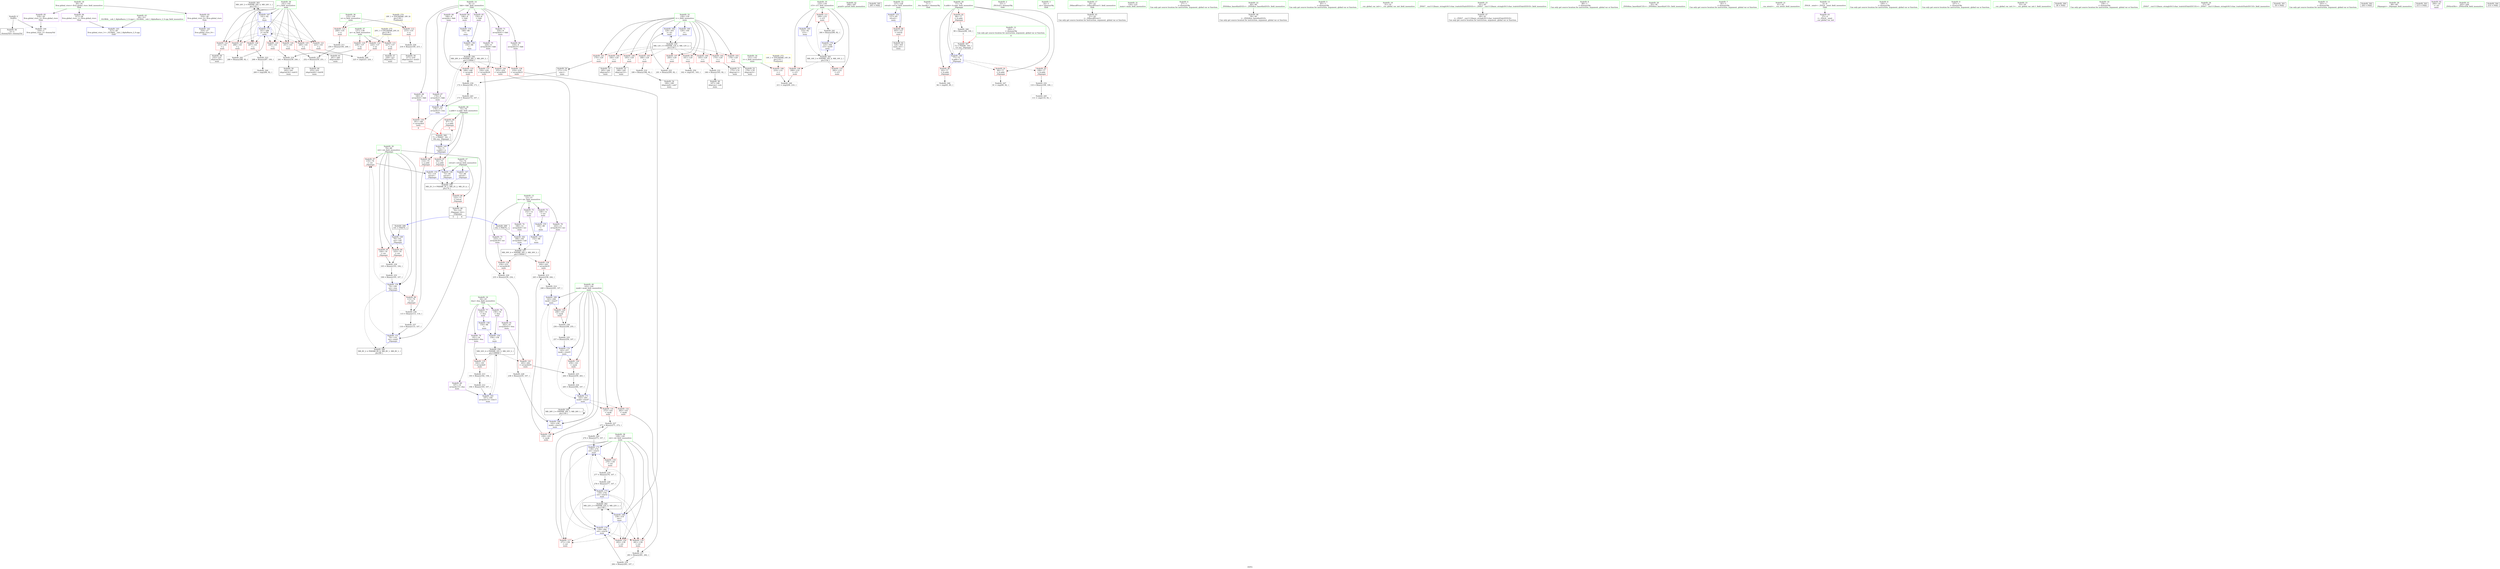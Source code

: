 digraph "SVFG" {
	label="SVFG";

	Node0x55af8d60dbf0 [shape=record,color=grey,label="{NodeID: 0\nNullPtr}"];
	Node0x55af8d60dbf0 -> Node0x55af8d62b890[style=solid];
	Node0x55af8d60dbf0 -> Node0x55af8d632ba0[style=solid];
	Node0x55af8d6487b0 [shape=record,color=black,label="{NodeID: 263\nMR_24V_2 = PHI(MR_24V_4, MR_24V_1, )\npts\{142 \}\n}"];
	Node0x55af8d6487b0 -> Node0x55af8d633e80[style=dashed];
	Node0x55af8d62c570 [shape=record,color=red,label="{NodeID: 97\n119\<--79\n\<--ret\n_Z4pangxi\n}"];
	Node0x55af8d62c570 -> Node0x55af8d633250[style=solid];
	Node0x55af8d62a0c0 [shape=record,color=green,label="{NodeID: 14\n8\<--11\nfakt\<--fakt_field_insensitive\nGlob }"];
	Node0x55af8d62a0c0 -> Node0x55af8d62d9b0[style=solid];
	Node0x55af8d62a0c0 -> Node0x55af8d62da80[style=solid];
	Node0x55af8d62a0c0 -> Node0x55af8d62db50[style=solid];
	Node0x55af8d62a0c0 -> Node0x55af8d62dc20[style=solid];
	Node0x55af8d62a0c0 -> Node0x55af8d62dcf0[style=solid];
	Node0x55af8d62a0c0 -> Node0x55af8d62ddc0[style=solid];
	Node0x55af8d62a0c0 -> Node0x55af8d62de90[style=solid];
	Node0x55af8d62a0c0 -> Node0x55af8d62df60[style=solid];
	Node0x55af8d62c0b0 [shape=record,color=red,label="{NodeID: 111\n299\<--133\n\<--i15\nmain\n}"];
	Node0x55af8d62c0b0 -> Node0x55af8d63a370[style=solid];
	Node0x55af8d62aad0 [shape=record,color=green,label="{NodeID: 28\n75\<--76\na.addr\<--a.addr_field_insensitive\n_Z4pangxi\n}"];
	Node0x55af8d62aad0 -> Node0x55af8d62ecf0[style=solid];
	Node0x55af8d62aad0 -> Node0x55af8d62edc0[style=solid];
	Node0x55af8d62aad0 -> Node0x55af8d62ee90[style=solid];
	Node0x55af8d62aad0 -> Node0x55af8d632ca0[style=solid];
	Node0x55af8d631c00 [shape=record,color=red,label="{NodeID: 125\n260\<--141\n\<--j\nmain\n}"];
	Node0x55af8d631c00 -> Node0x55af8d62d740[style=solid];
	Node0x55af8d62b690 [shape=record,color=green,label="{NodeID: 42\n296\<--297\nprintf\<--printf_field_insensitive\n}"];
	Node0x55af8d657dc0 [shape=record,color=black,label="{NodeID: 305\n295 = PHI()\n}"];
	Node0x55af8d6386f0 [shape=record,color=grey,label="{NodeID: 222\n201 = Binary(200, 92, )\n}"];
	Node0x55af8d6386f0 -> Node0x55af8d633c10[style=solid];
	Node0x55af8d632760 [shape=record,color=red,label="{NodeID: 139\n244\<--243\n\<--arrayidx35\nmain\n}"];
	Node0x55af8d632760 -> Node0x55af8d637c70[style=solid];
	Node0x55af8d62d330 [shape=record,color=black,label="{NodeID: 56\n217\<--216\nidxprom22\<--mul21\nmain\n}"];
	Node0x55af8d639bf0 [shape=record,color=grey,label="{NodeID: 236\n115 = Binary(113, 114, )\n}"];
	Node0x55af8d639bf0 -> Node0x55af8d639d70[style=solid];
	Node0x55af8d633320 [shape=record,color=blue,label="{NodeID: 153\n127\<--85\nretval\<--\nmain\n}"];
	Node0x55af8d633320 -> Node0x55af8d62c640[style=dashed];
	Node0x55af8d62de90 [shape=record,color=purple,label="{NodeID: 70\n229\<--8\narrayidx28\<--fakt\nmain\n}"];
	Node0x55af8d62de90 -> Node0x55af8d6325c0[style=solid];
	Node0x55af8d630460 [shape=record,color=grey,label="{NodeID: 250\n162 = cmp(161, 163, )\n}"];
	Node0x55af8d633e80 [shape=record,color=blue,label="{NodeID: 167\n141\<--92\nj\<--\nmain\n}"];
	Node0x55af8d633e80 -> Node0x55af8d6318c0[style=dashed];
	Node0x55af8d633e80 -> Node0x55af8d631990[style=dashed];
	Node0x55af8d633e80 -> Node0x55af8d631a60[style=dashed];
	Node0x55af8d633e80 -> Node0x55af8d631b30[style=dashed];
	Node0x55af8d633e80 -> Node0x55af8d631c00[style=dashed];
	Node0x55af8d633e80 -> Node0x55af8d631cd0[style=dashed];
	Node0x55af8d633e80 -> Node0x55af8d631da0[style=dashed];
	Node0x55af8d633e80 -> Node0x55af8d634500[style=dashed];
	Node0x55af8d633e80 -> Node0x55af8d6487b0[style=dashed];
	Node0x55af8d62ea20 [shape=record,color=purple,label="{NodeID: 84\n317\<--26\nllvm.global_ctors_1\<--llvm.global_ctors\nGlob }"];
	Node0x55af8d62ea20 -> Node0x55af8d632aa0[style=solid];
	Node0x55af8d6217a0 [shape=record,color=green,label="{NodeID: 1\n7\<--1\n__dso_handle\<--dummyObj\nGlob }"];
	Node0x55af8d648cb0 [shape=record,color=black,label="{NodeID: 264\nMR_26V_2 = PHI(MR_26V_3, MR_26V_1, )\npts\{144 \}\n}"];
	Node0x55af8d648cb0 -> Node0x55af8d633f50[style=dashed];
	Node0x55af8d648cb0 -> Node0x55af8d648cb0[style=dashed];
	Node0x55af8d62c640 [shape=record,color=red,label="{NodeID: 98\n303\<--127\n\<--retval\nmain\n}"];
	Node0x55af8d62c640 -> Node0x55af8d62d810[style=solid];
	Node0x55af8d62a150 [shape=record,color=green,label="{NodeID: 15\n12\<--15\ninv\<--inv_field_insensitive\nGlob }"];
	Node0x55af8d62a150 -> Node0x55af8d62e030[style=solid];
	Node0x55af8d62a150 -> Node0x55af8d62e100[style=solid];
	Node0x55af8d62a150 -> Node0x55af8d62e1d0[style=solid];
	Node0x55af8d62a150 -> Node0x55af8d62e2a0[style=solid];
	Node0x55af8d62a150 -> Node0x55af8d62e370[style=solid];
	Node0x55af8d62c180 [shape=record,color=red,label="{NodeID: 112\n215\<--135\n\<--n\nmain\n}"];
	Node0x55af8d62c180 -> Node0x55af8d638cf0[style=solid];
	Node0x55af8d62aba0 [shape=record,color=green,label="{NodeID: 29\n77\<--78\nb.addr\<--b.addr_field_insensitive\n_Z4pangxi\n}"];
	Node0x55af8d62aba0 -> Node0x55af8d62ef60[style=solid];
	Node0x55af8d62aba0 -> Node0x55af8d62f030[style=solid];
	Node0x55af8d62aba0 -> Node0x55af8d62f100[style=solid];
	Node0x55af8d62aba0 -> Node0x55af8d62f1d0[style=solid];
	Node0x55af8d62aba0 -> Node0x55af8d632d70[style=solid];
	Node0x55af8d631cd0 [shape=record,color=red,label="{NodeID: 126\n267\<--141\n\<--j\nmain\n}"];
	Node0x55af8d631cd0 -> Node0x55af8d638870[style=solid];
	Node0x55af8d62b790 [shape=record,color=green,label="{NodeID: 43\n28\<--311\n_GLOBAL__sub_I_AlphaRazra_2_0.cpp\<--_GLOBAL__sub_I_AlphaRazra_2_0.cpp_field_insensitive\n}"];
	Node0x55af8d62b790 -> Node0x55af8d632aa0[style=solid];
	Node0x55af8d657e90 [shape=record,color=black,label="{NodeID: 306\n71 = PHI(97, 181, )\n0th arg _Z4pangxi }"];
	Node0x55af8d657e90 -> Node0x55af8d632ca0[style=solid];
	Node0x55af8d638870 [shape=record,color=grey,label="{NodeID: 223\n268 = Binary(267, 100, )\n}"];
	Node0x55af8d638870 -> Node0x55af8d63a7f0[style=solid];
	Node0x55af8d632830 [shape=record,color=red,label="{NodeID: 140\n255\<--254\n\<--arrayidx41\nmain\n}"];
	Node0x55af8d632830 -> Node0x55af8d639ef0[style=solid];
	Node0x55af8d62d400 [shape=record,color=black,label="{NodeID: 57\n228\<--227\nidxprom27\<--\nmain\n}"];
	Node0x55af8d639d70 [shape=record,color=grey,label="{NodeID: 237\n116 = Binary(115, 107, )\n}"];
	Node0x55af8d639d70 -> Node0x55af8d633180[style=solid];
	Node0x55af8d6333f0 [shape=record,color=blue,label="{NodeID: 154\n146\<--88\n\<--\nmain\n}"];
	Node0x55af8d6333f0 -> Node0x55af8d633590[style=dashed];
	Node0x55af8d62df60 [shape=record,color=purple,label="{NodeID: 71\n254\<--8\narrayidx41\<--fakt\nmain\n}"];
	Node0x55af8d62df60 -> Node0x55af8d632830[style=solid];
	Node0x55af8d633f50 [shape=record,color=blue,label="{NodeID: 168\n143\<--236\nnyak\<--rem32\nmain\n}"];
	Node0x55af8d633f50 -> Node0x55af8d631e70[style=dashed];
	Node0x55af8d633f50 -> Node0x55af8d634020[style=dashed];
	Node0x55af8d62eb20 [shape=record,color=purple,label="{NodeID: 85\n318\<--26\nllvm.global_ctors_2\<--llvm.global_ctors\nGlob }"];
	Node0x55af8d62eb20 -> Node0x55af8d632ba0[style=solid];
	Node0x55af8d60dfe0 [shape=record,color=green,label="{NodeID: 2\n23\<--1\n_ZSt3cin\<--dummyObj\nGlob }"];
	Node0x55af8d62c710 [shape=record,color=red,label="{NodeID: 99\n161\<--129\n\<--i\nmain\n}"];
	Node0x55af8d62c710 -> Node0x55af8d630460[style=solid];
	Node0x55af8d62a1e0 [shape=record,color=green,label="{NodeID: 16\n16\<--19\ndua\<--dua_field_insensitive\nGlob }"];
	Node0x55af8d62a1e0 -> Node0x55af8d62e440[style=solid];
	Node0x55af8d62a1e0 -> Node0x55af8d62e510[style=solid];
	Node0x55af8d62a1e0 -> Node0x55af8d62e5e0[style=solid];
	Node0x55af8d62a1e0 -> Node0x55af8d62e6b0[style=solid];
	Node0x55af8d62a1e0 -> Node0x55af8d62e780[style=solid];
	Node0x55af8d62c250 [shape=record,color=red,label="{NodeID: 113\n249\<--135\n\<--n\nmain\n}"];
	Node0x55af8d62c250 -> Node0x55af8d6376b0[style=solid];
	Node0x55af8d62ac70 [shape=record,color=green,label="{NodeID: 30\n79\<--80\nret\<--ret_field_insensitive\n_Z4pangxi\n}"];
	Node0x55af8d62ac70 -> Node0x55af8d62f2a0[style=solid];
	Node0x55af8d62ac70 -> Node0x55af8d62f370[style=solid];
	Node0x55af8d62ac70 -> Node0x55af8d62c4a0[style=solid];
	Node0x55af8d62ac70 -> Node0x55af8d62c570[style=solid];
	Node0x55af8d62ac70 -> Node0x55af8d632fe0[style=solid];
	Node0x55af8d62ac70 -> Node0x55af8d6330b0[style=solid];
	Node0x55af8d62ac70 -> Node0x55af8d633180[style=solid];
	Node0x55af8d630260 [shape=record,color=grey,label="{NodeID: 210\n189 = Binary(188, 92, )\n}"];
	Node0x55af8d630260 -> Node0x55af8d62d190[style=solid];
	Node0x55af8d631da0 [shape=record,color=red,label="{NodeID: 127\n288\<--141\n\<--j\nmain\n}"];
	Node0x55af8d631da0 -> Node0x55af8d63a4f0[style=solid];
	Node0x55af8d62b890 [shape=record,color=black,label="{NodeID: 44\n2\<--3\ndummyVal\<--dummyVal\n}"];
	Node0x55af8d658190 [shape=record,color=black,label="{NodeID: 307\n72 = PHI(99, 183, )\n1st arg _Z4pangxi }"];
	Node0x55af8d658190 -> Node0x55af8d632d70[style=solid];
	Node0x55af8d6389f0 [shape=record,color=grey,label="{NodeID: 224\n265 = Binary(264, 107, )\n}"];
	Node0x55af8d6389f0 -> Node0x55af8d6341c0[style=solid];
	Node0x55af8d632900 [shape=record,color=red,label="{NodeID: 141\n263\<--262\n\<--arrayidx45\nmain\n}"];
	Node0x55af8d632900 -> Node0x55af8d638b70[style=solid];
	Node0x55af8d62d4d0 [shape=record,color=black,label="{NodeID: 58\n232\<--231\nidxprom29\<--\nmain\n}"];
	Node0x55af8d639ef0 [shape=record,color=grey,label="{NodeID: 238\n256 = Binary(248, 255, )\n}"];
	Node0x55af8d639ef0 -> Node0x55af8d639a70[style=solid];
	Node0x55af8d6334c0 [shape=record,color=blue,label="{NodeID: 155\n148\<--88\n\<--\nmain\n}"];
	Node0x55af8d6334c0 -> Node0x55af8d633660[style=dashed];
	Node0x55af8d62e030 [shape=record,color=purple,label="{NodeID: 72\n148\<--12\n\<--inv\nmain\n}"];
	Node0x55af8d62e030 -> Node0x55af8d6334c0[style=solid];
	Node0x55af8d634020 [shape=record,color=blue,label="{NodeID: 169\n143\<--246\nnyak\<--rem37\nmain\n}"];
	Node0x55af8d634020 -> Node0x55af8d631f40[style=dashed];
	Node0x55af8d634020 -> Node0x55af8d6340f0[style=dashed];
	Node0x55af8d62ec20 [shape=record,color=red,label="{NodeID: 86\n122\<--73\n\<--retval\n_Z4pangxi\n}"];
	Node0x55af8d62ec20 -> Node0x55af8d62ccb0[style=solid];
	Node0x55af8d60dcc0 [shape=record,color=green,label="{NodeID: 3\n24\<--1\n.str\<--dummyObj\nGlob }"];
	Node0x55af8d62c7e0 [shape=record,color=red,label="{NodeID: 100\n165\<--129\n\<--i\nmain\n}"];
	Node0x55af8d62c7e0 -> Node0x55af8d639470[style=solid];
	Node0x55af8d62a270 [shape=record,color=green,label="{NodeID: 17\n20\<--22\n_Z4bacaB5cxx11\<--_Z4bacaB5cxx11_field_insensitive\nGlob }"];
	Node0x55af8d62a270 -> Node0x55af8d62b990[style=solid];
	Node0x55af8d62c320 [shape=record,color=red,label="{NodeID: 114\n224\<--137\n\<--m\nmain\n}"];
	Node0x55af8d62c320 -> Node0x55af8d63af70[style=solid];
	Node0x55af8d62ad40 [shape=record,color=green,label="{NodeID: 31\n124\<--125\nmain\<--main_field_insensitive\n}"];
	Node0x55af8d6376b0 [shape=record,color=grey,label="{NodeID: 211\n250 = Binary(100, 249, )\n}"];
	Node0x55af8d6376b0 -> Node0x55af8d638570[style=solid];
	Node0x55af8d631e70 [shape=record,color=red,label="{NodeID: 128\n238\<--143\n\<--nyak\nmain\n}"];
	Node0x55af8d631e70 -> Node0x55af8d637c70[style=solid];
	Node0x55af8d62b990 [shape=record,color=black,label="{NodeID: 45\n21\<--20\n\<--_Z4bacaB5cxx11\nCan only get source location for instruction, argument, global var or function.}"];
	Node0x55af8d638b70 [shape=record,color=grey,label="{NodeID: 225\n264 = Binary(259, 263, )\n}"];
	Node0x55af8d638b70 -> Node0x55af8d6389f0[style=solid];
	Node0x55af8d6329d0 [shape=record,color=blue,label="{NodeID: 142\n316\<--27\nllvm.global_ctors_0\<--\nGlob }"];
	Node0x55af8d62d5a0 [shape=record,color=black,label="{NodeID: 59\n242\<--241\nidxprom34\<--sub33\nmain\n}"];
	Node0x55af8d63a070 [shape=record,color=grey,label="{NodeID: 239\n105 = Binary(103, 104, )\n}"];
	Node0x55af8d63a070 -> Node0x55af8d639770[style=solid];
	Node0x55af8d633590 [shape=record,color=blue,label="{NodeID: 156\n150\<--88\n\<--\nmain\n}"];
	Node0x55af8d633590 -> Node0x55af8d6464b0[style=dashed];
	Node0x55af8d62e100 [shape=record,color=purple,label="{NodeID: 73\n152\<--12\n\<--inv\nmain\n}"];
	Node0x55af8d62e100 -> Node0x55af8d633660[style=solid];
	Node0x55af8d6340f0 [shape=record,color=blue,label="{NodeID: 170\n143\<--257\nnyak\<--rem43\nmain\n}"];
	Node0x55af8d6340f0 -> Node0x55af8d632010[style=dashed];
	Node0x55af8d6340f0 -> Node0x55af8d6341c0[style=dashed];
	Node0x55af8d62ecf0 [shape=record,color=red,label="{NodeID: 87\n94\<--75\n\<--a.addr\n_Z4pangxi\n}"];
	Node0x55af8d62ecf0 -> Node0x55af8d632f10[style=solid];
	Node0x55af8d60dd50 [shape=record,color=green,label="{NodeID: 4\n27\<--1\n\<--dummyObj\nCan only get source location for instruction, argument, global var or function.}"];
	Node0x55af8d62c8b0 [shape=record,color=red,label="{NodeID: 101\n170\<--129\n\<--i\nmain\n}"];
	Node0x55af8d62c8b0 -> Node0x55af8d62ce50[style=solid];
	Node0x55af8d62a300 [shape=record,color=green,label="{NodeID: 18\n26\<--30\nllvm.global_ctors\<--llvm.global_ctors_field_insensitive\nGlob }"];
	Node0x55af8d62a300 -> Node0x55af8d62e920[style=solid];
	Node0x55af8d62a300 -> Node0x55af8d62ea20[style=solid];
	Node0x55af8d62a300 -> Node0x55af8d62eb20[style=solid];
	Node0x55af8d631460 [shape=record,color=red,label="{NodeID: 115\n227\<--137\n\<--m\nmain\n}"];
	Node0x55af8d631460 -> Node0x55af8d62d400[style=solid];
	Node0x55af8d62ae40 [shape=record,color=green,label="{NodeID: 32\n127\<--128\nretval\<--retval_field_insensitive\nmain\n}"];
	Node0x55af8d62ae40 -> Node0x55af8d62c640[style=solid];
	Node0x55af8d62ae40 -> Node0x55af8d633320[style=solid];
	Node0x55af8d6377f0 [shape=record,color=grey,label="{NodeID: 212\n194 = Binary(193, 107, )\n}"];
	Node0x55af8d6377f0 -> Node0x55af8d633b40[style=solid];
	Node0x55af8d631f40 [shape=record,color=red,label="{NodeID: 129\n248\<--143\n\<--nyak\nmain\n}"];
	Node0x55af8d631f40 -> Node0x55af8d639ef0[style=solid];
	Node0x55af8d62ba90 [shape=record,color=black,label="{NodeID: 46\n39\<--40\n\<--_ZNSt8ios_base4InitD1Ev\nCan only get source location for instruction, argument, global var or function.}"];
	Node0x55af8d638cf0 [shape=record,color=grey,label="{NodeID: 226\n216 = Binary(100, 215, )\n}"];
	Node0x55af8d638cf0 -> Node0x55af8d62d330[style=solid];
	Node0x55af8d632aa0 [shape=record,color=blue,label="{NodeID: 143\n317\<--28\nllvm.global_ctors_1\<--_GLOBAL__sub_I_AlphaRazra_2_0.cpp\nGlob }"];
	Node0x55af8d62d670 [shape=record,color=black,label="{NodeID: 60\n253\<--252\nidxprom40\<--sub39\nmain\n}"];
	Node0x55af8d63a1f0 [shape=record,color=grey,label="{NodeID: 240\n99 = Binary(98, 100, )\n|{<s0>5}}"];
	Node0x55af8d63a1f0:s0 -> Node0x55af8d658190[style=solid,color=red];
	Node0x55af8d633660 [shape=record,color=blue,label="{NodeID: 157\n152\<--88\n\<--\nmain\n}"];
	Node0x55af8d633660 -> Node0x55af8d6469b0[style=dashed];
	Node0x55af8d62e1d0 [shape=record,color=purple,label="{NodeID: 74\n186\<--12\narrayidx6\<--inv\nmain\n}"];
	Node0x55af8d62e1d0 -> Node0x55af8d633a70[style=solid];
	Node0x55af8d6341c0 [shape=record,color=blue,label="{NodeID: 171\n143\<--265\nnyak\<--rem47\nmain\n}"];
	Node0x55af8d6341c0 -> Node0x55af8d6320e0[style=dashed];
	Node0x55af8d6341c0 -> Node0x55af8d6321b0[style=dashed];
	Node0x55af8d6341c0 -> Node0x55af8d633f50[style=dashed];
	Node0x55af8d6341c0 -> Node0x55af8d648cb0[style=dashed];
	Node0x55af8d62edc0 [shape=record,color=red,label="{NodeID: 88\n97\<--75\n\<--a.addr\n_Z4pangxi\n|{<s0>5}}"];
	Node0x55af8d62edc0:s0 -> Node0x55af8d657e90[style=solid,color=red];
	Node0x55af8d6296c0 [shape=record,color=green,label="{NodeID: 5\n85\<--1\n\<--dummyObj\nCan only get source location for instruction, argument, global var or function.}"];
	Node0x55af8d62c980 [shape=record,color=red,label="{NodeID: 102\n174\<--129\n\<--i\nmain\n}"];
	Node0x55af8d62c980 -> Node0x55af8d62cf20[style=solid];
	Node0x55af8d62a390 [shape=record,color=green,label="{NodeID: 19\n31\<--32\n__cxx_global_var_init\<--__cxx_global_var_init_field_insensitive\n}"];
	Node0x55af8d6314f0 [shape=record,color=red,label="{NodeID: 116\n239\<--137\n\<--m\nmain\n}"];
	Node0x55af8d6314f0 -> Node0x55af8d638270[style=solid];
	Node0x55af8d62af10 [shape=record,color=green,label="{NodeID: 33\n129\<--130\ni\<--i_field_insensitive\nmain\n}"];
	Node0x55af8d62af10 -> Node0x55af8d62c710[style=solid];
	Node0x55af8d62af10 -> Node0x55af8d62c7e0[style=solid];
	Node0x55af8d62af10 -> Node0x55af8d62c8b0[style=solid];
	Node0x55af8d62af10 -> Node0x55af8d62c980[style=solid];
	Node0x55af8d62af10 -> Node0x55af8d62ca50[style=solid];
	Node0x55af8d62af10 -> Node0x55af8d62cb20[style=solid];
	Node0x55af8d62af10 -> Node0x55af8d62cbf0[style=solid];
	Node0x55af8d62af10 -> Node0x55af8d62bca0[style=solid];
	Node0x55af8d62af10 -> Node0x55af8d62bd70[style=solid];
	Node0x55af8d62af10 -> Node0x55af8d6338d0[style=solid];
	Node0x55af8d62af10 -> Node0x55af8d633c10[style=solid];
	Node0x55af8d637970 [shape=record,color=grey,label="{NodeID: 213\n193 = Binary(192, 158, )\n}"];
	Node0x55af8d637970 -> Node0x55af8d6377f0[style=solid];
	Node0x55af8d632010 [shape=record,color=red,label="{NodeID: 130\n259\<--143\n\<--nyak\nmain\n}"];
	Node0x55af8d632010 -> Node0x55af8d638b70[style=solid];
	Node0x55af8d62bb90 [shape=record,color=black,label="{NodeID: 47\n60\<--61\n\<--_ZNSt7__cxx1112basic_stringIcSt11char_traitsIcESaIcEED1Ev\nCan only get source location for instruction, argument, global var or function.}"];
	Node0x55af8d638e70 [shape=record,color=grey,label="{NodeID: 227\n273 = Binary(271, 272, )\n}"];
	Node0x55af8d638e70 -> Node0x55af8d6383f0[style=solid];
	Node0x55af8d632ba0 [shape=record,color=blue, style = dotted,label="{NodeID: 144\n318\<--3\nllvm.global_ctors_2\<--dummyVal\nGlob }"];
	Node0x55af8d62d740 [shape=record,color=black,label="{NodeID: 61\n261\<--260\nidxprom44\<--\nmain\n}"];
	Node0x55af8d63a370 [shape=record,color=grey,label="{NodeID: 241\n300 = Binary(299, 92, )\n}"];
	Node0x55af8d63a370 -> Node0x55af8d6345d0[style=solid];
	Node0x55af8d633730 [shape=record,color=blue,label="{NodeID: 158\n154\<--88\n\<--\nmain\n}"];
	Node0x55af8d633730 -> Node0x55af8d633800[style=dashed];
	Node0x55af8d62e2a0 [shape=record,color=purple,label="{NodeID: 75\n233\<--12\narrayidx30\<--inv\nmain\n}"];
	Node0x55af8d62e2a0 -> Node0x55af8d632690[style=solid];
	Node0x55af8d645fb0 [shape=record,color=black,label="{NodeID: 255\nMR_12V_3 = PHI(MR_12V_4, MR_12V_2, )\npts\{130 \}\n}"];
	Node0x55af8d645fb0 -> Node0x55af8d62c710[style=dashed];
	Node0x55af8d645fb0 -> Node0x55af8d62c7e0[style=dashed];
	Node0x55af8d645fb0 -> Node0x55af8d62c8b0[style=dashed];
	Node0x55af8d645fb0 -> Node0x55af8d62c980[style=dashed];
	Node0x55af8d645fb0 -> Node0x55af8d62ca50[style=dashed];
	Node0x55af8d645fb0 -> Node0x55af8d62cb20[style=dashed];
	Node0x55af8d645fb0 -> Node0x55af8d62cbf0[style=dashed];
	Node0x55af8d645fb0 -> Node0x55af8d62bca0[style=dashed];
	Node0x55af8d645fb0 -> Node0x55af8d62bd70[style=dashed];
	Node0x55af8d645fb0 -> Node0x55af8d633c10[style=dashed];
	Node0x55af8d634290 [shape=record,color=blue,label="{NodeID: 172\n139\<--274\nret\<--rem51\nmain\n}"];
	Node0x55af8d634290 -> Node0x55af8d631650[style=dashed];
	Node0x55af8d634290 -> Node0x55af8d634360[style=dashed];
	Node0x55af8d62ee90 [shape=record,color=red,label="{NodeID: 89\n114\<--75\n\<--a.addr\n_Z4pangxi\n}"];
	Node0x55af8d62ee90 -> Node0x55af8d639bf0[style=solid];
	Node0x55af8d629750 [shape=record,color=green,label="{NodeID: 6\n88\<--1\n\<--dummyObj\nCan only get source location for instruction, argument, global var or function.}"];
	Node0x55af8d62ca50 [shape=record,color=red,label="{NodeID: 103\n178\<--129\n\<--i\nmain\n}"];
	Node0x55af8d62ca50 -> Node0x55af8d62cff0[style=solid];
	Node0x55af8d62a420 [shape=record,color=green,label="{NodeID: 20\n35\<--36\n_ZNSt8ios_base4InitC1Ev\<--_ZNSt8ios_base4InitC1Ev_field_insensitive\n}"];
	Node0x55af8d631580 [shape=record,color=red,label="{NodeID: 117\n271\<--139\n\<--ret\nmain\n}"];
	Node0x55af8d631580 -> Node0x55af8d638e70[style=solid];
	Node0x55af8d62afe0 [shape=record,color=green,label="{NodeID: 34\n131\<--132\nt\<--t_field_insensitive\nmain\n}"];
	Node0x55af8d62afe0 -> Node0x55af8d62be40[style=solid];
	Node0x55af8d637af0 [shape=record,color=grey,label="{NodeID: 214\n246 = Binary(245, 107, )\n}"];
	Node0x55af8d637af0 -> Node0x55af8d634020[style=solid];
	Node0x55af8d6320e0 [shape=record,color=red,label="{NodeID: 131\n272\<--143\n\<--nyak\nmain\n}"];
	Node0x55af8d6320e0 -> Node0x55af8d638e70[style=solid];
	Node0x55af8d62ccb0 [shape=record,color=black,label="{NodeID: 48\n70\<--122\n_Z4pangxi_ret\<--\n_Z4pangxi\n|{<s0>5|<s1>6}}"];
	Node0x55af8d62ccb0:s0 -> Node0x55af8d368ee0[style=solid,color=blue];
	Node0x55af8d62ccb0:s1 -> Node0x55af8d656d40[style=solid,color=blue];
	Node0x55af8d638ff0 [shape=record,color=grey,label="{NodeID: 228\n236 = Binary(235, 107, )\n}"];
	Node0x55af8d638ff0 -> Node0x55af8d633f50[style=solid];
	Node0x55af8d632ca0 [shape=record,color=blue,label="{NodeID: 145\n75\<--71\na.addr\<--a\n_Z4pangxi\n}"];
	Node0x55af8d632ca0 -> Node0x55af8d62ecf0[style=dashed];
	Node0x55af8d632ca0 -> Node0x55af8d62edc0[style=dashed];
	Node0x55af8d632ca0 -> Node0x55af8d62ee90[style=dashed];
	Node0x55af8d62d810 [shape=record,color=black,label="{NodeID: 62\n126\<--303\nmain_ret\<--\nmain\n}"];
	Node0x55af8d63a4f0 [shape=record,color=grey,label="{NodeID: 242\n289 = Binary(288, 92, )\n}"];
	Node0x55af8d63a4f0 -> Node0x55af8d634500[style=solid];
	Node0x55af8d633800 [shape=record,color=blue,label="{NodeID: 159\n156\<--158\n\<--\nmain\n}"];
	Node0x55af8d633800 -> Node0x55af8d646eb0[style=dashed];
	Node0x55af8d62e370 [shape=record,color=purple,label="{NodeID: 76\n243\<--12\narrayidx35\<--inv\nmain\n}"];
	Node0x55af8d62e370 -> Node0x55af8d632760[style=solid];
	Node0x55af8d6464b0 [shape=record,color=black,label="{NodeID: 256\nMR_28V_4 = PHI(MR_28V_5, MR_28V_3, )\npts\{110000 \}\n}"];
	Node0x55af8d6464b0 -> Node0x55af8d632280[style=dashed];
	Node0x55af8d6464b0 -> Node0x55af8d6324f0[style=dashed];
	Node0x55af8d6464b0 -> Node0x55af8d6325c0[style=dashed];
	Node0x55af8d6464b0 -> Node0x55af8d632830[style=dashed];
	Node0x55af8d6464b0 -> Node0x55af8d6339a0[style=dashed];
	Node0x55af8d634360 [shape=record,color=blue,label="{NodeID: 173\n139\<--278\nret\<--rem52\nmain\n}"];
	Node0x55af8d634360 -> Node0x55af8d631580[style=dashed];
	Node0x55af8d634360 -> Node0x55af8d631720[style=dashed];
	Node0x55af8d634360 -> Node0x55af8d6317f0[style=dashed];
	Node0x55af8d634360 -> Node0x55af8d634290[style=dashed];
	Node0x55af8d634360 -> Node0x55af8d634430[style=dashed];
	Node0x55af8d634360 -> Node0x55af8d6482b0[style=dashed];
	Node0x55af8d62ef60 [shape=record,color=red,label="{NodeID: 90\n83\<--77\n\<--b.addr\n_Z4pangxi\n}"];
	Node0x55af8d62ef60 -> Node0x55af8d63aaf0[style=solid];
	Node0x55af8d6297e0 [shape=record,color=green,label="{NodeID: 7\n92\<--1\n\<--dummyObj\nCan only get source location for instruction, argument, global var or function.}"];
	Node0x55af8d62cb20 [shape=record,color=red,label="{NodeID: 104\n184\<--129\n\<--i\nmain\n}"];
	Node0x55af8d62cb20 -> Node0x55af8d62d0c0[style=solid];
	Node0x55af8d62a4f0 [shape=record,color=green,label="{NodeID: 21\n41\<--42\n__cxa_atexit\<--__cxa_atexit_field_insensitive\n}"];
	Node0x55af8d631650 [shape=record,color=red,label="{NodeID: 118\n276\<--139\n\<--ret\nmain\n}"];
	Node0x55af8d631650 -> Node0x55af8d6380f0[style=solid];
	Node0x55af8d62b0b0 [shape=record,color=green,label="{NodeID: 35\n133\<--134\ni15\<--i15_field_insensitive\nmain\n}"];
	Node0x55af8d62b0b0 -> Node0x55af8d62bf10[style=solid];
	Node0x55af8d62b0b0 -> Node0x55af8d62bfe0[style=solid];
	Node0x55af8d62b0b0 -> Node0x55af8d62c0b0[style=solid];
	Node0x55af8d62b0b0 -> Node0x55af8d633ce0[style=solid];
	Node0x55af8d62b0b0 -> Node0x55af8d6345d0[style=solid];
	Node0x55af8d368ee0 [shape=record,color=black,label="{NodeID: 298\n101 = PHI(70, )\n}"];
	Node0x55af8d368ee0 -> Node0x55af8d632fe0[style=solid];
	Node0x55af8d637c70 [shape=record,color=grey,label="{NodeID: 215\n245 = Binary(238, 244, )\n}"];
	Node0x55af8d637c70 -> Node0x55af8d637af0[style=solid];
	Node0x55af8d6321b0 [shape=record,color=red,label="{NodeID: 132\n282\<--143\n\<--nyak\nmain\n}"];
	Node0x55af8d6321b0 -> Node0x55af8d637f70[style=solid];
	Node0x55af8d62cd80 [shape=record,color=black,label="{NodeID: 49\n167\<--166\nidxprom\<--sub\nmain\n}"];
	Node0x55af8d639170 [shape=record,color=grey,label="{NodeID: 229\n235 = Binary(230, 234, )\n}"];
	Node0x55af8d639170 -> Node0x55af8d638ff0[style=solid];
	Node0x55af8d632d70 [shape=record,color=blue,label="{NodeID: 146\n77\<--72\nb.addr\<--b\n_Z4pangxi\n}"];
	Node0x55af8d632d70 -> Node0x55af8d62ef60[style=dashed];
	Node0x55af8d632d70 -> Node0x55af8d62f030[style=dashed];
	Node0x55af8d632d70 -> Node0x55af8d62f100[style=dashed];
	Node0x55af8d632d70 -> Node0x55af8d62f1d0[style=dashed];
	Node0x55af8d62d8e0 [shape=record,color=purple,label="{NodeID: 63\n37\<--4\n\<--_ZStL8__ioinit\n__cxx_global_var_init\n}"];
	Node0x55af8d63a670 [shape=record,color=grey,label="{NodeID: 243\n173 = Binary(172, 107, )\n}"];
	Node0x55af8d63a670 -> Node0x55af8d6339a0[style=solid];
	Node0x55af8d6338d0 [shape=record,color=blue,label="{NodeID: 160\n129\<--100\ni\<--\nmain\n}"];
	Node0x55af8d6338d0 -> Node0x55af8d645fb0[style=dashed];
	Node0x55af8d62e440 [shape=record,color=purple,label="{NodeID: 77\n154\<--16\n\<--dua\nmain\n}"];
	Node0x55af8d62e440 -> Node0x55af8d633730[style=solid];
	Node0x55af8d6469b0 [shape=record,color=black,label="{NodeID: 257\nMR_30V_4 = PHI(MR_30V_5, MR_30V_3, )\npts\{150000 \}\n}"];
	Node0x55af8d6469b0 -> Node0x55af8d632690[style=dashed];
	Node0x55af8d6469b0 -> Node0x55af8d632760[style=dashed];
	Node0x55af8d6469b0 -> Node0x55af8d633a70[style=dashed];
	Node0x55af8d634430 [shape=record,color=blue,label="{NodeID: 174\n139\<--284\nret\<--rem54\nmain\n}"];
	Node0x55af8d634430 -> Node0x55af8d631580[style=dashed];
	Node0x55af8d634430 -> Node0x55af8d631720[style=dashed];
	Node0x55af8d634430 -> Node0x55af8d6317f0[style=dashed];
	Node0x55af8d634430 -> Node0x55af8d634290[style=dashed];
	Node0x55af8d634430 -> Node0x55af8d634430[style=dashed];
	Node0x55af8d634430 -> Node0x55af8d6482b0[style=dashed];
	Node0x55af8d62f030 [shape=record,color=red,label="{NodeID: 91\n90\<--77\n\<--b.addr\n_Z4pangxi\n}"];
	Node0x55af8d62f030 -> Node0x55af8d63ac70[style=solid];
	Node0x55af8d60e130 [shape=record,color=green,label="{NodeID: 8\n100\<--1\n\<--dummyObj\nCan only get source location for instruction, argument, global var or function.}"];
	Node0x55af8d62cbf0 [shape=record,color=red,label="{NodeID: 105\n188\<--129\n\<--i\nmain\n}"];
	Node0x55af8d62cbf0 -> Node0x55af8d630260[style=solid];
	Node0x55af8d62a5c0 [shape=record,color=green,label="{NodeID: 22\n40\<--46\n_ZNSt8ios_base4InitD1Ev\<--_ZNSt8ios_base4InitD1Ev_field_insensitive\n}"];
	Node0x55af8d62a5c0 -> Node0x55af8d62ba90[style=solid];
	Node0x55af8d631720 [shape=record,color=red,label="{NodeID: 119\n281\<--139\n\<--ret\nmain\n}"];
	Node0x55af8d631720 -> Node0x55af8d637f70[style=solid];
	Node0x55af8d62b180 [shape=record,color=green,label="{NodeID: 36\n135\<--136\nn\<--n_field_insensitive\nmain\n}"];
	Node0x55af8d62b180 -> Node0x55af8d62c180[style=solid];
	Node0x55af8d62b180 -> Node0x55af8d62c250[style=solid];
	Node0x55af8d656d40 [shape=record,color=black,label="{NodeID: 299\n182 = PHI(70, )\n}"];
	Node0x55af8d656d40 -> Node0x55af8d633a70[style=solid];
	Node0x55af8d637df0 [shape=record,color=grey,label="{NodeID: 216\n284 = Binary(283, 107, )\n}"];
	Node0x55af8d637df0 -> Node0x55af8d634430[style=solid];
	Node0x55af8d632280 [shape=record,color=red,label="{NodeID: 133\n169\<--168\n\<--arrayidx\nmain\n}"];
	Node0x55af8d632280 -> Node0x55af8d6398f0[style=solid];
	Node0x55af8d62ce50 [shape=record,color=black,label="{NodeID: 50\n171\<--170\nconv\<--\nmain\n}"];
	Node0x55af8d62ce50 -> Node0x55af8d6398f0[style=solid];
	Node0x55af8d6392f0 [shape=record,color=grey,label="{NodeID: 230\n278 = Binary(277, 107, )\n}"];
	Node0x55af8d6392f0 -> Node0x55af8d634360[style=solid];
	Node0x55af8d632e40 [shape=record,color=blue,label="{NodeID: 147\n73\<--88\nretval\<--\n_Z4pangxi\n}"];
	Node0x55af8d632e40 -> Node0x55af8d6473b0[style=dashed];
	Node0x55af8d62d9b0 [shape=record,color=purple,label="{NodeID: 64\n146\<--8\n\<--fakt\nmain\n}"];
	Node0x55af8d62d9b0 -> Node0x55af8d6333f0[style=solid];
	Node0x55af8d63a7f0 [shape=record,color=grey,label="{NodeID: 244\n269 = cmp(268, 92, )\n}"];
	Node0x55af8d6339a0 [shape=record,color=blue,label="{NodeID: 161\n176\<--173\narrayidx2\<--rem\nmain\n}"];
	Node0x55af8d6339a0 -> Node0x55af8d632350[style=dashed];
	Node0x55af8d6339a0 -> Node0x55af8d6464b0[style=dashed];
	Node0x55af8d62e510 [shape=record,color=purple,label="{NodeID: 78\n156\<--16\n\<--dua\nmain\n}"];
	Node0x55af8d62e510 -> Node0x55af8d633800[style=solid];
	Node0x55af8d646eb0 [shape=record,color=black,label="{NodeID: 258\nMR_32V_4 = PHI(MR_32V_5, MR_32V_3, )\npts\{190000 \}\n}"];
	Node0x55af8d646eb0 -> Node0x55af8d632420[style=dashed];
	Node0x55af8d646eb0 -> Node0x55af8d632900[style=dashed];
	Node0x55af8d646eb0 -> Node0x55af8d633b40[style=dashed];
	Node0x55af8d634500 [shape=record,color=blue,label="{NodeID: 175\n141\<--289\nj\<--inc56\nmain\n}"];
	Node0x55af8d634500 -> Node0x55af8d6318c0[style=dashed];
	Node0x55af8d634500 -> Node0x55af8d631990[style=dashed];
	Node0x55af8d634500 -> Node0x55af8d631a60[style=dashed];
	Node0x55af8d634500 -> Node0x55af8d631b30[style=dashed];
	Node0x55af8d634500 -> Node0x55af8d631c00[style=dashed];
	Node0x55af8d634500 -> Node0x55af8d631cd0[style=dashed];
	Node0x55af8d634500 -> Node0x55af8d631da0[style=dashed];
	Node0x55af8d634500 -> Node0x55af8d634500[style=dashed];
	Node0x55af8d634500 -> Node0x55af8d6487b0[style=dashed];
	Node0x55af8d62f100 [shape=record,color=red,label="{NodeID: 92\n98\<--77\n\<--b.addr\n_Z4pangxi\n}"];
	Node0x55af8d62f100 -> Node0x55af8d63a1f0[style=solid];
	Node0x55af8d60e1c0 [shape=record,color=green,label="{NodeID: 9\n107\<--1\n\<--dummyObj\nCan only get source location for instruction, argument, global var or function.}"];
	Node0x55af8d64ae70 [shape=record,color=yellow,style=double,label="{NodeID: 272\n14V_1 = ENCHI(MR_14V_0)\npts\{132 \}\nFun[main]}"];
	Node0x55af8d64ae70 -> Node0x55af8d62be40[style=dashed];
	Node0x55af8d62bca0 [shape=record,color=red,label="{NodeID: 106\n195\<--129\n\<--i\nmain\n}"];
	Node0x55af8d62bca0 -> Node0x55af8d62d260[style=solid];
	Node0x55af8d62a690 [shape=record,color=green,label="{NodeID: 23\n53\<--54\n__cxx_global_var_init.1\<--__cxx_global_var_init.1_field_insensitive\n}"];
	Node0x55af8d6317f0 [shape=record,color=red,label="{NodeID: 120\n293\<--139\n\<--ret\nmain\n}"];
	Node0x55af8d62b250 [shape=record,color=green,label="{NodeID: 37\n137\<--138\nm\<--m_field_insensitive\nmain\n}"];
	Node0x55af8d62b250 -> Node0x55af8d62c320[style=solid];
	Node0x55af8d62b250 -> Node0x55af8d631460[style=solid];
	Node0x55af8d62b250 -> Node0x55af8d6314f0[style=solid];
	Node0x55af8d656e40 [shape=record,color=black,label="{NodeID: 300\n38 = PHI()\n}"];
	Node0x55af8d637f70 [shape=record,color=grey,label="{NodeID: 217\n283 = Binary(281, 282, )\n}"];
	Node0x55af8d637f70 -> Node0x55af8d637df0[style=solid];
	Node0x55af8d632350 [shape=record,color=red,label="{NodeID: 134\n181\<--180\n\<--arrayidx4\nmain\n|{<s0>6}}"];
	Node0x55af8d632350:s0 -> Node0x55af8d657e90[style=solid,color=red];
	Node0x55af8d62cf20 [shape=record,color=black,label="{NodeID: 51\n175\<--174\nidxprom1\<--\nmain\n}"];
	Node0x55af8d639470 [shape=record,color=grey,label="{NodeID: 231\n166 = Binary(165, 92, )\n}"];
	Node0x55af8d639470 -> Node0x55af8d62cd80[style=solid];
	Node0x55af8d632f10 [shape=record,color=blue,label="{NodeID: 148\n73\<--94\nretval\<--\n_Z4pangxi\n}"];
	Node0x55af8d632f10 -> Node0x55af8d6473b0[style=dashed];
	Node0x55af8d62da80 [shape=record,color=purple,label="{NodeID: 65\n150\<--8\n\<--fakt\nmain\n}"];
	Node0x55af8d62da80 -> Node0x55af8d633590[style=solid];
	Node0x55af8d63a970 [shape=record,color=grey,label="{NodeID: 245\n111 = cmp(110, 92, )\n}"];
	Node0x55af8d633a70 [shape=record,color=blue,label="{NodeID: 162\n186\<--182\narrayidx6\<--call\nmain\n}"];
	Node0x55af8d633a70 -> Node0x55af8d6469b0[style=dashed];
	Node0x55af8d62e5e0 [shape=record,color=purple,label="{NodeID: 79\n191\<--16\narrayidx9\<--dua\nmain\n}"];
	Node0x55af8d62e5e0 -> Node0x55af8d632420[style=solid];
	Node0x55af8d6473b0 [shape=record,color=black,label="{NodeID: 259\nMR_2V_3 = PHI(MR_2V_5, MR_2V_2, MR_2V_4, )\npts\{74 \}\n}"];
	Node0x55af8d6473b0 -> Node0x55af8d62ec20[style=dashed];
	Node0x55af8d6345d0 [shape=record,color=blue,label="{NodeID: 176\n133\<--300\ni15\<--inc60\nmain\n}"];
	Node0x55af8d6345d0 -> Node0x55af8d647db0[style=dashed];
	Node0x55af8d62f1d0 [shape=record,color=red,label="{NodeID: 93\n109\<--77\n\<--b.addr\n_Z4pangxi\n}"];
	Node0x55af8d62f1d0 -> Node0x55af8d6395f0[style=solid];
	Node0x55af8d60e250 [shape=record,color=green,label="{NodeID: 10\n158\<--1\n\<--dummyObj\nCan only get source location for instruction, argument, global var or function.}"];
	Node0x55af8d62bd70 [shape=record,color=red,label="{NodeID: 107\n200\<--129\n\<--i\nmain\n}"];
	Node0x55af8d62bd70 -> Node0x55af8d6386f0[style=solid];
	Node0x55af8d62a760 [shape=record,color=green,label="{NodeID: 24\n57\<--58\n_ZNSt7__cxx1112basic_stringIcSt11char_traitsIcESaIcEEC1Ev\<--_ZNSt7__cxx1112basic_stringIcSt11char_traitsIcESaIcEEC1Ev_field_insensitive\n}"];
	Node0x55af8d6318c0 [shape=record,color=red,label="{NodeID: 121\n223\<--141\n\<--j\nmain\n}"];
	Node0x55af8d6318c0 -> Node0x55af8d63af70[style=solid];
	Node0x55af8d62b320 [shape=record,color=green,label="{NodeID: 38\n139\<--140\nret\<--ret_field_insensitive\nmain\n}"];
	Node0x55af8d62b320 -> Node0x55af8d631580[style=solid];
	Node0x55af8d62b320 -> Node0x55af8d631650[style=solid];
	Node0x55af8d62b320 -> Node0x55af8d631720[style=solid];
	Node0x55af8d62b320 -> Node0x55af8d6317f0[style=solid];
	Node0x55af8d62b320 -> Node0x55af8d633db0[style=solid];
	Node0x55af8d62b320 -> Node0x55af8d634290[style=solid];
	Node0x55af8d62b320 -> Node0x55af8d634360[style=solid];
	Node0x55af8d62b320 -> Node0x55af8d634430[style=solid];
	Node0x55af8d657a50 [shape=record,color=black,label="{NodeID: 301\n59 = PHI()\n}"];
	Node0x55af8d6380f0 [shape=record,color=grey,label="{NodeID: 218\n277 = Binary(276, 107, )\n}"];
	Node0x55af8d6380f0 -> Node0x55af8d6392f0[style=solid];
	Node0x55af8d632420 [shape=record,color=red,label="{NodeID: 135\n192\<--191\n\<--arrayidx9\nmain\n}"];
	Node0x55af8d632420 -> Node0x55af8d637970[style=solid];
	Node0x55af8d62cff0 [shape=record,color=black,label="{NodeID: 52\n179\<--178\nidxprom3\<--\nmain\n}"];
	Node0x55af8d6395f0 [shape=record,color=grey,label="{NodeID: 232\n110 = Binary(109, 100, )\n}"];
	Node0x55af8d6395f0 -> Node0x55af8d63a970[style=solid];
	Node0x55af8d632fe0 [shape=record,color=blue,label="{NodeID: 149\n79\<--101\nret\<--call\n_Z4pangxi\n}"];
	Node0x55af8d632fe0 -> Node0x55af8d62f2a0[style=dashed];
	Node0x55af8d632fe0 -> Node0x55af8d62f370[style=dashed];
	Node0x55af8d632fe0 -> Node0x55af8d6330b0[style=dashed];
	Node0x55af8d62db50 [shape=record,color=purple,label="{NodeID: 66\n168\<--8\narrayidx\<--fakt\nmain\n}"];
	Node0x55af8d62db50 -> Node0x55af8d632280[style=solid];
	Node0x55af8d63aaf0 [shape=record,color=grey,label="{NodeID: 246\n84 = cmp(83, 85, )\n}"];
	Node0x55af8d633b40 [shape=record,color=blue,label="{NodeID: 163\n197\<--194\narrayidx13\<--rem11\nmain\n}"];
	Node0x55af8d633b40 -> Node0x55af8d646eb0[style=dashed];
	Node0x55af8d62e6b0 [shape=record,color=purple,label="{NodeID: 80\n197\<--16\narrayidx13\<--dua\nmain\n}"];
	Node0x55af8d62e6b0 -> Node0x55af8d633b40[style=solid];
	Node0x55af8d6478b0 [shape=record,color=black,label="{NodeID: 260\nMR_8V_2 = PHI(MR_8V_6, MR_8V_1, MR_8V_1, )\npts\{80 \}\n}"];
	Node0x55af8d62f2a0 [shape=record,color=red,label="{NodeID: 94\n103\<--79\n\<--ret\n_Z4pangxi\n}"];
	Node0x55af8d62f2a0 -> Node0x55af8d63a070[style=solid];
	Node0x55af8d621500 [shape=record,color=green,label="{NodeID: 11\n163\<--1\n\<--dummyObj\nCan only get source location for instruction, argument, global var or function.}"];
	Node0x55af8d64b030 [shape=record,color=yellow,style=double,label="{NodeID: 274\n18V_1 = ENCHI(MR_18V_0)\npts\{136 \}\nFun[main]}"];
	Node0x55af8d64b030 -> Node0x55af8d62c180[style=dashed];
	Node0x55af8d64b030 -> Node0x55af8d62c250[style=dashed];
	Node0x55af8d62be40 [shape=record,color=red,label="{NodeID: 108\n210\<--131\n\<--t\nmain\n}"];
	Node0x55af8d62be40 -> Node0x55af8d63adf0[style=solid];
	Node0x55af8d62a830 [shape=record,color=green,label="{NodeID: 25\n61\<--65\n_ZNSt7__cxx1112basic_stringIcSt11char_traitsIcESaIcEED1Ev\<--_ZNSt7__cxx1112basic_stringIcSt11char_traitsIcESaIcEED1Ev_field_insensitive\n}"];
	Node0x55af8d62a830 -> Node0x55af8d62bb90[style=solid];
	Node0x55af8d631990 [shape=record,color=red,label="{NodeID: 122\n231\<--141\n\<--j\nmain\n}"];
	Node0x55af8d631990 -> Node0x55af8d62d4d0[style=solid];
	Node0x55af8d62b3f0 [shape=record,color=green,label="{NodeID: 39\n141\<--142\nj\<--j_field_insensitive\nmain\n}"];
	Node0x55af8d62b3f0 -> Node0x55af8d6318c0[style=solid];
	Node0x55af8d62b3f0 -> Node0x55af8d631990[style=solid];
	Node0x55af8d62b3f0 -> Node0x55af8d631a60[style=solid];
	Node0x55af8d62b3f0 -> Node0x55af8d631b30[style=solid];
	Node0x55af8d62b3f0 -> Node0x55af8d631c00[style=solid];
	Node0x55af8d62b3f0 -> Node0x55af8d631cd0[style=solid];
	Node0x55af8d62b3f0 -> Node0x55af8d631da0[style=solid];
	Node0x55af8d62b3f0 -> Node0x55af8d633e80[style=solid];
	Node0x55af8d62b3f0 -> Node0x55af8d634500[style=solid];
	Node0x55af8d657b20 [shape=record,color=black,label="{NodeID: 302\n204 = PHI()\n}"];
	Node0x55af8d638270 [shape=record,color=grey,label="{NodeID: 219\n241 = Binary(239, 240, )\n}"];
	Node0x55af8d638270 -> Node0x55af8d62d5a0[style=solid];
	Node0x55af8d6324f0 [shape=record,color=red,label="{NodeID: 136\n219\<--218\n\<--arrayidx23\nmain\n}"];
	Node0x55af8d6324f0 -> Node0x55af8d633db0[style=solid];
	Node0x55af8d62d0c0 [shape=record,color=black,label="{NodeID: 53\n185\<--184\nidxprom5\<--\nmain\n}"];
	Node0x55af8d639770 [shape=record,color=grey,label="{NodeID: 233\n106 = Binary(105, 107, )\n}"];
	Node0x55af8d639770 -> Node0x55af8d6330b0[style=solid];
	Node0x55af8d6330b0 [shape=record,color=blue,label="{NodeID: 150\n79\<--106\nret\<--rem\n_Z4pangxi\n}"];
	Node0x55af8d6330b0 -> Node0x55af8d62c4a0[style=dashed];
	Node0x55af8d6330b0 -> Node0x55af8d62c570[style=dashed];
	Node0x55af8d6330b0 -> Node0x55af8d633180[style=dashed];
	Node0x55af8d6330b0 -> Node0x55af8d6478b0[style=dashed];
	Node0x55af8d62dc20 [shape=record,color=purple,label="{NodeID: 67\n176\<--8\narrayidx2\<--fakt\nmain\n}"];
	Node0x55af8d62dc20 -> Node0x55af8d6339a0[style=solid];
	Node0x55af8d63ac70 [shape=record,color=grey,label="{NodeID: 247\n91 = cmp(90, 92, )\n}"];
	Node0x55af8d633c10 [shape=record,color=blue,label="{NodeID: 164\n129\<--201\ni\<--inc\nmain\n}"];
	Node0x55af8d633c10 -> Node0x55af8d645fb0[style=dashed];
	Node0x55af8d62e780 [shape=record,color=purple,label="{NodeID: 81\n262\<--16\narrayidx45\<--dua\nmain\n}"];
	Node0x55af8d62e780 -> Node0x55af8d632900[style=solid];
	Node0x55af8d647db0 [shape=record,color=black,label="{NodeID: 261\nMR_16V_3 = PHI(MR_16V_4, MR_16V_2, )\npts\{134 \}\n}"];
	Node0x55af8d647db0 -> Node0x55af8d62bf10[style=dashed];
	Node0x55af8d647db0 -> Node0x55af8d62bfe0[style=dashed];
	Node0x55af8d647db0 -> Node0x55af8d62c0b0[style=dashed];
	Node0x55af8d647db0 -> Node0x55af8d6345d0[style=dashed];
	Node0x55af8d62f370 [shape=record,color=red,label="{NodeID: 95\n104\<--79\n\<--ret\n_Z4pangxi\n}"];
	Node0x55af8d62f370 -> Node0x55af8d63a070[style=solid];
	Node0x55af8d6215d0 [shape=record,color=green,label="{NodeID: 12\n183\<--1\n\<--dummyObj\nCan only get source location for instruction, argument, global var or function.|{<s0>6}}"];
	Node0x55af8d6215d0:s0 -> Node0x55af8d658190[style=solid,color=red];
	Node0x55af8d64b110 [shape=record,color=yellow,style=double,label="{NodeID: 275\n20V_1 = ENCHI(MR_20V_0)\npts\{138 \}\nFun[main]}"];
	Node0x55af8d64b110 -> Node0x55af8d62c320[style=dashed];
	Node0x55af8d64b110 -> Node0x55af8d631460[style=dashed];
	Node0x55af8d64b110 -> Node0x55af8d6314f0[style=dashed];
	Node0x55af8d62bf10 [shape=record,color=red,label="{NodeID: 109\n209\<--133\n\<--i15\nmain\n}"];
	Node0x55af8d62bf10 -> Node0x55af8d63adf0[style=solid];
	Node0x55af8d62a900 [shape=record,color=green,label="{NodeID: 26\n68\<--69\n_Z4pangxi\<--_Z4pangxi_field_insensitive\n}"];
	Node0x55af8d631a60 [shape=record,color=red,label="{NodeID: 123\n240\<--141\n\<--j\nmain\n}"];
	Node0x55af8d631a60 -> Node0x55af8d638270[style=solid];
	Node0x55af8d62b4c0 [shape=record,color=green,label="{NodeID: 40\n143\<--144\nnyak\<--nyak_field_insensitive\nmain\n}"];
	Node0x55af8d62b4c0 -> Node0x55af8d631e70[style=solid];
	Node0x55af8d62b4c0 -> Node0x55af8d631f40[style=solid];
	Node0x55af8d62b4c0 -> Node0x55af8d632010[style=solid];
	Node0x55af8d62b4c0 -> Node0x55af8d6320e0[style=solid];
	Node0x55af8d62b4c0 -> Node0x55af8d6321b0[style=solid];
	Node0x55af8d62b4c0 -> Node0x55af8d633f50[style=solid];
	Node0x55af8d62b4c0 -> Node0x55af8d634020[style=solid];
	Node0x55af8d62b4c0 -> Node0x55af8d6340f0[style=solid];
	Node0x55af8d62b4c0 -> Node0x55af8d6341c0[style=solid];
	Node0x55af8d657bf0 [shape=record,color=black,label="{NodeID: 303\n213 = PHI()\n}"];
	Node0x55af8d6383f0 [shape=record,color=grey,label="{NodeID: 220\n274 = Binary(273, 107, )\n}"];
	Node0x55af8d6383f0 -> Node0x55af8d634290[style=solid];
	Node0x55af8d6325c0 [shape=record,color=red,label="{NodeID: 137\n230\<--229\n\<--arrayidx28\nmain\n}"];
	Node0x55af8d6325c0 -> Node0x55af8d639170[style=solid];
	Node0x55af8d62d190 [shape=record,color=black,label="{NodeID: 54\n190\<--189\nidxprom8\<--sub7\nmain\n}"];
	Node0x55af8d6398f0 [shape=record,color=grey,label="{NodeID: 234\n172 = Binary(169, 171, )\n}"];
	Node0x55af8d6398f0 -> Node0x55af8d63a670[style=solid];
	Node0x55af8d633180 [shape=record,color=blue,label="{NodeID: 151\n79\<--116\nret\<--rem8\n_Z4pangxi\n}"];
	Node0x55af8d633180 -> Node0x55af8d62c570[style=dashed];
	Node0x55af8d633180 -> Node0x55af8d6478b0[style=dashed];
	Node0x55af8d62dcf0 [shape=record,color=purple,label="{NodeID: 68\n180\<--8\narrayidx4\<--fakt\nmain\n}"];
	Node0x55af8d62dcf0 -> Node0x55af8d632350[style=solid];
	Node0x55af8d63adf0 [shape=record,color=grey,label="{NodeID: 248\n211 = cmp(209, 210, )\n}"];
	Node0x55af8d633ce0 [shape=record,color=blue,label="{NodeID: 165\n133\<--92\ni15\<--\nmain\n}"];
	Node0x55af8d633ce0 -> Node0x55af8d647db0[style=dashed];
	Node0x55af8d62e850 [shape=record,color=purple,label="{NodeID: 82\n294\<--24\n\<--.str\nmain\n}"];
	Node0x55af8d6482b0 [shape=record,color=black,label="{NodeID: 262\nMR_22V_2 = PHI(MR_22V_4, MR_22V_1, )\npts\{140 \}\n}"];
	Node0x55af8d6482b0 -> Node0x55af8d633db0[style=dashed];
	Node0x55af8d62c4a0 [shape=record,color=red,label="{NodeID: 96\n113\<--79\n\<--ret\n_Z4pangxi\n}"];
	Node0x55af8d62c4a0 -> Node0x55af8d639bf0[style=solid];
	Node0x55af8d62a030 [shape=record,color=green,label="{NodeID: 13\n4\<--6\n_ZStL8__ioinit\<--_ZStL8__ioinit_field_insensitive\nGlob }"];
	Node0x55af8d62a030 -> Node0x55af8d62d8e0[style=solid];
	Node0x55af8d62bfe0 [shape=record,color=red,label="{NodeID: 110\n292\<--133\n\<--i15\nmain\n}"];
	Node0x55af8d62aa00 [shape=record,color=green,label="{NodeID: 27\n73\<--74\nretval\<--retval_field_insensitive\n_Z4pangxi\n}"];
	Node0x55af8d62aa00 -> Node0x55af8d62ec20[style=solid];
	Node0x55af8d62aa00 -> Node0x55af8d632e40[style=solid];
	Node0x55af8d62aa00 -> Node0x55af8d632f10[style=solid];
	Node0x55af8d62aa00 -> Node0x55af8d633250[style=solid];
	Node0x55af8d631b30 [shape=record,color=red,label="{NodeID: 124\n251\<--141\n\<--j\nmain\n}"];
	Node0x55af8d631b30 -> Node0x55af8d638570[style=solid];
	Node0x55af8d62b590 [shape=record,color=green,label="{NodeID: 41\n205\<--206\n_ZNSirsERi\<--_ZNSirsERi_field_insensitive\n}"];
	Node0x55af8d657cf0 [shape=record,color=black,label="{NodeID: 304\n214 = PHI()\n}"];
	Node0x55af8d638570 [shape=record,color=grey,label="{NodeID: 221\n252 = Binary(250, 251, )\n}"];
	Node0x55af8d638570 -> Node0x55af8d62d670[style=solid];
	Node0x55af8d632690 [shape=record,color=red,label="{NodeID: 138\n234\<--233\n\<--arrayidx30\nmain\n}"];
	Node0x55af8d632690 -> Node0x55af8d639170[style=solid];
	Node0x55af8d62d260 [shape=record,color=black,label="{NodeID: 55\n196\<--195\nidxprom12\<--\nmain\n}"];
	Node0x55af8d639a70 [shape=record,color=grey,label="{NodeID: 235\n257 = Binary(256, 107, )\n}"];
	Node0x55af8d639a70 -> Node0x55af8d6340f0[style=solid];
	Node0x55af8d633250 [shape=record,color=blue,label="{NodeID: 152\n73\<--119\nretval\<--\n_Z4pangxi\n}"];
	Node0x55af8d633250 -> Node0x55af8d6473b0[style=dashed];
	Node0x55af8d62ddc0 [shape=record,color=purple,label="{NodeID: 69\n218\<--8\narrayidx23\<--fakt\nmain\n}"];
	Node0x55af8d62ddc0 -> Node0x55af8d6324f0[style=solid];
	Node0x55af8d63af70 [shape=record,color=grey,label="{NodeID: 249\n225 = cmp(223, 224, )\n}"];
	Node0x55af8d633db0 [shape=record,color=blue,label="{NodeID: 166\n139\<--219\nret\<--\nmain\n}"];
	Node0x55af8d633db0 -> Node0x55af8d631580[style=dashed];
	Node0x55af8d633db0 -> Node0x55af8d631720[style=dashed];
	Node0x55af8d633db0 -> Node0x55af8d6317f0[style=dashed];
	Node0x55af8d633db0 -> Node0x55af8d634290[style=dashed];
	Node0x55af8d633db0 -> Node0x55af8d634430[style=dashed];
	Node0x55af8d633db0 -> Node0x55af8d6482b0[style=dashed];
	Node0x55af8d62e920 [shape=record,color=purple,label="{NodeID: 83\n316\<--26\nllvm.global_ctors_0\<--llvm.global_ctors\nGlob }"];
	Node0x55af8d62e920 -> Node0x55af8d6329d0[style=solid];
}
